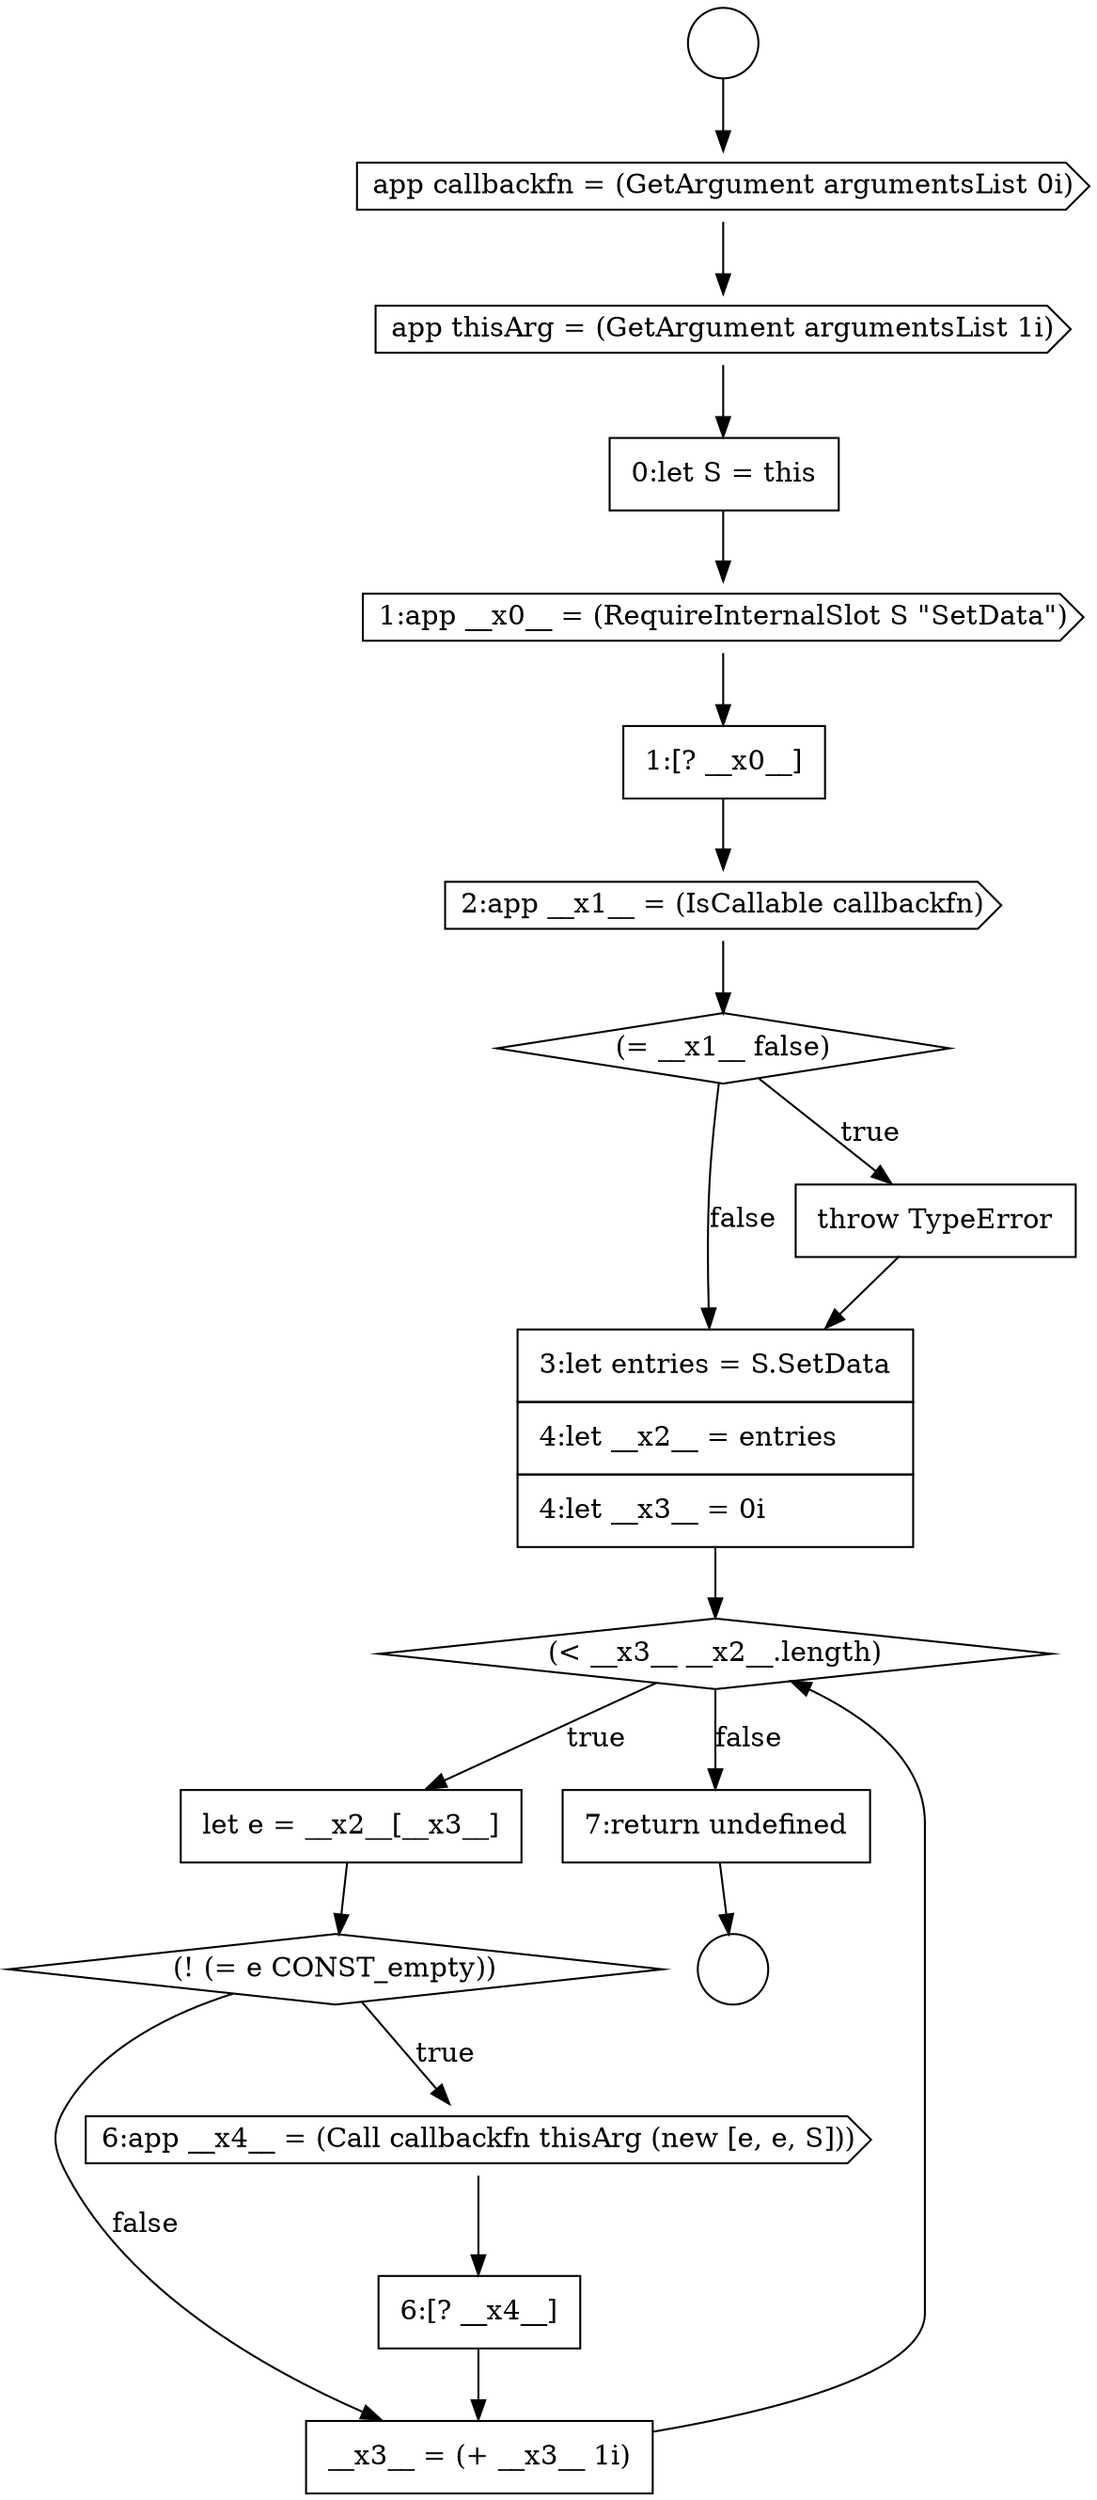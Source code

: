 digraph {
  node16676 [shape=circle label=" " color="black" fillcolor="white" style=filled]
  node16688 [shape=none, margin=0, label=<<font color="black">
    <table border="0" cellborder="1" cellspacing="0" cellpadding="10">
      <tr><td align="left">let e = __x2__[__x3__]</td></tr>
    </table>
  </font>> color="black" fillcolor="white" style=filled]
  node16687 [shape=diamond, label=<<font color="black">(&lt; __x3__ __x2__.length)</font>> color="black" fillcolor="white" style=filled]
  node16683 [shape=cds, label=<<font color="black">2:app __x1__ = (IsCallable callbackfn)</font>> color="black" fillcolor="white" style=filled]
  node16691 [shape=none, margin=0, label=<<font color="black">
    <table border="0" cellborder="1" cellspacing="0" cellpadding="10">
      <tr><td align="left">6:[? __x4__]</td></tr>
    </table>
  </font>> color="black" fillcolor="white" style=filled]
  node16686 [shape=none, margin=0, label=<<font color="black">
    <table border="0" cellborder="1" cellspacing="0" cellpadding="10">
      <tr><td align="left">3:let entries = S.SetData</td></tr>
      <tr><td align="left">4:let __x2__ = entries</td></tr>
      <tr><td align="left">4:let __x3__ = 0i</td></tr>
    </table>
  </font>> color="black" fillcolor="white" style=filled]
  node16678 [shape=cds, label=<<font color="black">app callbackfn = (GetArgument argumentsList 0i)</font>> color="black" fillcolor="white" style=filled]
  node16692 [shape=none, margin=0, label=<<font color="black">
    <table border="0" cellborder="1" cellspacing="0" cellpadding="10">
      <tr><td align="left">__x3__ = (+ __x3__ 1i)</td></tr>
    </table>
  </font>> color="black" fillcolor="white" style=filled]
  node16684 [shape=diamond, label=<<font color="black">(= __x1__ false)</font>> color="black" fillcolor="white" style=filled]
  node16689 [shape=diamond, label=<<font color="black">(! (= e CONST_empty))</font>> color="black" fillcolor="white" style=filled]
  node16680 [shape=none, margin=0, label=<<font color="black">
    <table border="0" cellborder="1" cellspacing="0" cellpadding="10">
      <tr><td align="left">0:let S = this</td></tr>
    </table>
  </font>> color="black" fillcolor="white" style=filled]
  node16693 [shape=none, margin=0, label=<<font color="black">
    <table border="0" cellborder="1" cellspacing="0" cellpadding="10">
      <tr><td align="left">7:return undefined</td></tr>
    </table>
  </font>> color="black" fillcolor="white" style=filled]
  node16690 [shape=cds, label=<<font color="black">6:app __x4__ = (Call callbackfn thisArg (new [e, e, S]))</font>> color="black" fillcolor="white" style=filled]
  node16677 [shape=circle label=" " color="black" fillcolor="white" style=filled]
  node16682 [shape=none, margin=0, label=<<font color="black">
    <table border="0" cellborder="1" cellspacing="0" cellpadding="10">
      <tr><td align="left">1:[? __x0__]</td></tr>
    </table>
  </font>> color="black" fillcolor="white" style=filled]
  node16685 [shape=none, margin=0, label=<<font color="black">
    <table border="0" cellborder="1" cellspacing="0" cellpadding="10">
      <tr><td align="left">throw TypeError</td></tr>
    </table>
  </font>> color="black" fillcolor="white" style=filled]
  node16679 [shape=cds, label=<<font color="black">app thisArg = (GetArgument argumentsList 1i)</font>> color="black" fillcolor="white" style=filled]
  node16681 [shape=cds, label=<<font color="black">1:app __x0__ = (RequireInternalSlot S &quot;SetData&quot;)</font>> color="black" fillcolor="white" style=filled]
  node16687 -> node16688 [label=<<font color="black">true</font>> color="black"]
  node16687 -> node16693 [label=<<font color="black">false</font>> color="black"]
  node16678 -> node16679 [ color="black"]
  node16685 -> node16686 [ color="black"]
  node16676 -> node16678 [ color="black"]
  node16680 -> node16681 [ color="black"]
  node16690 -> node16691 [ color="black"]
  node16679 -> node16680 [ color="black"]
  node16689 -> node16690 [label=<<font color="black">true</font>> color="black"]
  node16689 -> node16692 [label=<<font color="black">false</font>> color="black"]
  node16682 -> node16683 [ color="black"]
  node16683 -> node16684 [ color="black"]
  node16692 -> node16687 [ color="black"]
  node16688 -> node16689 [ color="black"]
  node16693 -> node16677 [ color="black"]
  node16686 -> node16687 [ color="black"]
  node16691 -> node16692 [ color="black"]
  node16684 -> node16685 [label=<<font color="black">true</font>> color="black"]
  node16684 -> node16686 [label=<<font color="black">false</font>> color="black"]
  node16681 -> node16682 [ color="black"]
}
